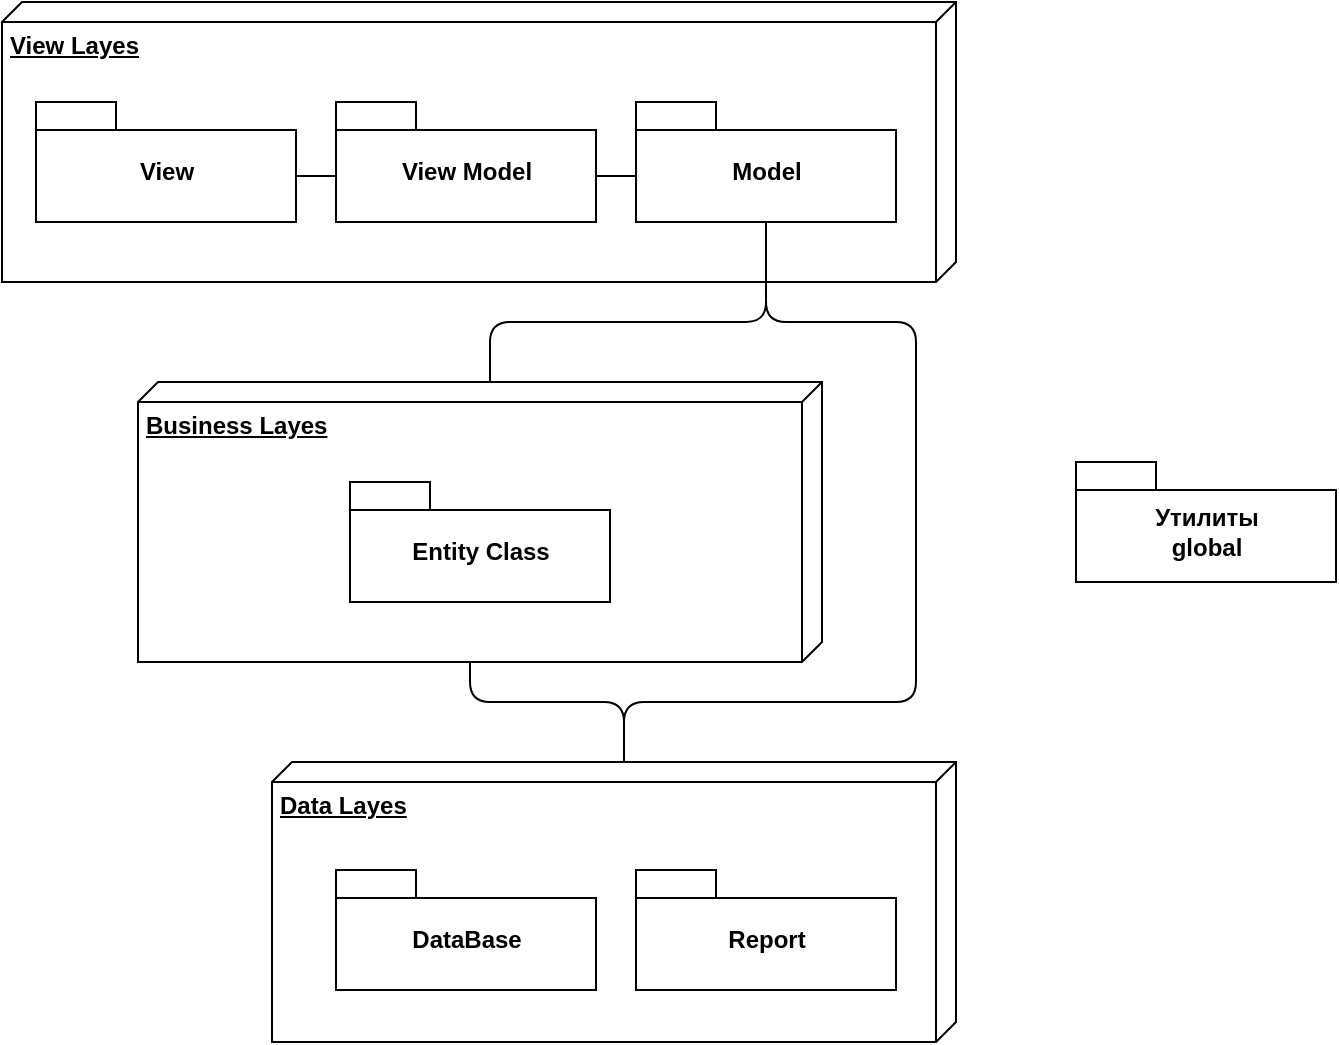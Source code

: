 <mxfile version="12.1.7" type="github" pages="1">
  <diagram id="z9P_geivwECmlzvL3oMB" name="Page-1">
    <mxGraphModel dx="1463" dy="693" grid="1" gridSize="10" guides="1" tooltips="1" connect="1" arrows="1" fold="1" page="1" pageScale="1" pageWidth="827" pageHeight="1169" math="0" shadow="0">
      <root>
        <mxCell id="0"/>
        <mxCell id="1" parent="0"/>
        <mxCell id="Iyu4yZvKu-Q9448TbISd-4" value="&lt;span style=&quot;font-weight: 700 ; text-align: center&quot;&gt;Data Layes&lt;/span&gt;" style="verticalAlign=top;align=left;spacingTop=8;spacingLeft=2;spacingRight=12;shape=cube;size=10;direction=south;fontStyle=4;html=1;" vertex="1" parent="1">
          <mxGeometry x="278" y="530" width="342" height="140" as="geometry"/>
        </mxCell>
        <mxCell id="Iyu4yZvKu-Q9448TbISd-5" value="DataBase" style="shape=folder;fontStyle=1;spacingTop=10;tabWidth=40;tabHeight=14;tabPosition=left;html=1;" vertex="1" parent="1">
          <mxGeometry x="310" y="584" width="130" height="60" as="geometry"/>
        </mxCell>
        <mxCell id="Iyu4yZvKu-Q9448TbISd-6" value="Report" style="shape=folder;fontStyle=1;spacingTop=10;tabWidth=40;tabHeight=14;tabPosition=left;html=1;" vertex="1" parent="1">
          <mxGeometry x="460" y="584" width="130" height="60" as="geometry"/>
        </mxCell>
        <mxCell id="Iyu4yZvKu-Q9448TbISd-7" value="Утилиты&lt;br&gt;global" style="shape=folder;fontStyle=1;spacingTop=10;tabWidth=40;tabHeight=14;tabPosition=left;html=1;" vertex="1" parent="1">
          <mxGeometry x="680" y="380" width="130" height="60" as="geometry"/>
        </mxCell>
        <mxCell id="Iyu4yZvKu-Q9448TbISd-11" value="&lt;span style=&quot;font-weight: 700 ; text-align: center&quot;&gt;View Layes&lt;/span&gt;" style="verticalAlign=top;align=left;spacingTop=8;spacingLeft=2;spacingRight=12;shape=cube;size=10;direction=south;fontStyle=4;html=1;" vertex="1" parent="1">
          <mxGeometry x="143" y="150" width="477" height="140" as="geometry"/>
        </mxCell>
        <mxCell id="Iyu4yZvKu-Q9448TbISd-12" value="&lt;span style=&quot;font-weight: 700 ; text-align: center&quot;&gt;Business Layes&lt;/span&gt;" style="verticalAlign=top;align=left;spacingTop=8;spacingLeft=2;spacingRight=12;shape=cube;size=10;direction=south;fontStyle=4;html=1;" vertex="1" parent="1">
          <mxGeometry x="211" y="340" width="342" height="140" as="geometry"/>
        </mxCell>
        <mxCell id="Iyu4yZvKu-Q9448TbISd-13" value="Entity Class" style="shape=folder;fontStyle=1;spacingTop=10;tabWidth=40;tabHeight=14;tabPosition=left;html=1;" vertex="1" parent="1">
          <mxGeometry x="317" y="390" width="130" height="60" as="geometry"/>
        </mxCell>
        <mxCell id="Iyu4yZvKu-Q9448TbISd-1" value="Model" style="shape=folder;fontStyle=1;spacingTop=10;tabWidth=40;tabHeight=14;tabPosition=left;html=1;shadow=0;" vertex="1" parent="1">
          <mxGeometry x="460" y="200" width="130" height="60" as="geometry"/>
        </mxCell>
        <mxCell id="Iyu4yZvKu-Q9448TbISd-2" value="View" style="shape=folder;fontStyle=1;spacingTop=10;tabWidth=40;tabHeight=14;tabPosition=left;html=1;shadow=0;" vertex="1" parent="1">
          <mxGeometry x="160" y="200" width="130" height="60" as="geometry"/>
        </mxCell>
        <mxCell id="Iyu4yZvKu-Q9448TbISd-3" value="View Model" style="shape=folder;fontStyle=1;spacingTop=10;tabWidth=40;tabHeight=14;tabPosition=left;html=1;shadow=0;" vertex="1" parent="1">
          <mxGeometry x="310" y="200" width="130" height="60" as="geometry"/>
        </mxCell>
        <mxCell id="Iyu4yZvKu-Q9448TbISd-8" value="" style="endArrow=none;html=1;entryX=0;entryY=0;entryDx=130;entryDy=37;entryPerimeter=0;exitX=0;exitY=0;exitDx=0;exitDy=37;exitPerimeter=0;shadow=0;" edge="1" parent="1" source="Iyu4yZvKu-Q9448TbISd-1" target="Iyu4yZvKu-Q9448TbISd-3">
          <mxGeometry width="50" height="50" relative="1" as="geometry">
            <mxPoint x="385" y="320" as="sourcePoint"/>
            <mxPoint x="385" y="300" as="targetPoint"/>
          </mxGeometry>
        </mxCell>
        <mxCell id="Iyu4yZvKu-Q9448TbISd-9" value="" style="endArrow=none;html=1;entryX=0;entryY=0;entryDx=0;entryDy=37;entryPerimeter=0;exitX=0;exitY=0;exitDx=130;exitDy=37;exitPerimeter=0;shadow=0;" edge="1" parent="1" source="Iyu4yZvKu-Q9448TbISd-2" target="Iyu4yZvKu-Q9448TbISd-3">
          <mxGeometry width="50" height="50" relative="1" as="geometry">
            <mxPoint x="300" y="247" as="sourcePoint"/>
            <mxPoint x="320" y="247" as="targetPoint"/>
          </mxGeometry>
        </mxCell>
        <mxCell id="Iyu4yZvKu-Q9448TbISd-14" value="" style="endArrow=none;html=1;shadow=0;entryX=0.5;entryY=1;entryDx=0;entryDy=0;entryPerimeter=0;exitX=0;exitY=0;exitDx=0;exitDy=166;exitPerimeter=0;" edge="1" parent="1" source="Iyu4yZvKu-Q9448TbISd-12" target="Iyu4yZvKu-Q9448TbISd-1">
          <mxGeometry width="50" height="50" relative="1" as="geometry">
            <mxPoint x="70" y="400" as="sourcePoint"/>
            <mxPoint x="120" y="350" as="targetPoint"/>
            <Array as="points">
              <mxPoint x="387" y="310"/>
              <mxPoint x="525" y="310"/>
            </Array>
          </mxGeometry>
        </mxCell>
        <mxCell id="Iyu4yZvKu-Q9448TbISd-15" value="" style="endArrow=none;html=1;shadow=0;entryX=0;entryY=0;entryDx=140;entryDy=176;entryPerimeter=0;exitX=0;exitY=0;exitDx=0;exitDy=166;exitPerimeter=0;" edge="1" parent="1" source="Iyu4yZvKu-Q9448TbISd-4" target="Iyu4yZvKu-Q9448TbISd-12">
          <mxGeometry width="50" height="50" relative="1" as="geometry">
            <mxPoint x="130" y="540" as="sourcePoint"/>
            <mxPoint x="180" y="490" as="targetPoint"/>
            <Array as="points">
              <mxPoint x="454" y="500"/>
              <mxPoint x="377" y="500"/>
            </Array>
          </mxGeometry>
        </mxCell>
        <mxCell id="Iyu4yZvKu-Q9448TbISd-16" value="" style="endArrow=none;html=1;shadow=0;entryX=0.5;entryY=1;entryDx=0;entryDy=0;entryPerimeter=0;exitX=0;exitY=0;exitDx=0;exitDy=166;exitPerimeter=0;" edge="1" parent="1" source="Iyu4yZvKu-Q9448TbISd-4" target="Iyu4yZvKu-Q9448TbISd-1">
          <mxGeometry width="50" height="50" relative="1" as="geometry">
            <mxPoint x="590" y="450" as="sourcePoint"/>
            <mxPoint x="640" y="400" as="targetPoint"/>
            <Array as="points">
              <mxPoint x="454" y="500"/>
              <mxPoint x="600" y="500"/>
              <mxPoint x="600" y="310"/>
              <mxPoint x="525" y="310"/>
            </Array>
          </mxGeometry>
        </mxCell>
      </root>
    </mxGraphModel>
  </diagram>
</mxfile>
